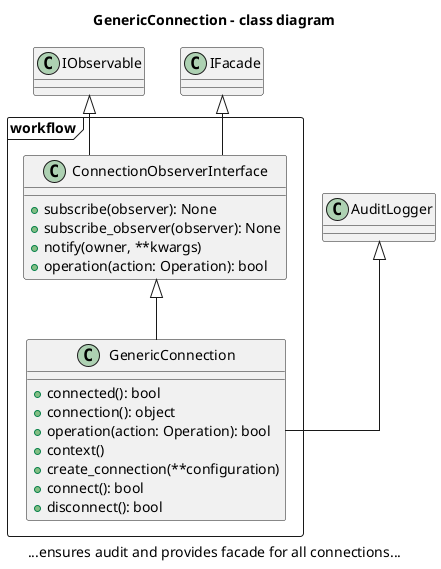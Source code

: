 @startuml

title GenericConnection - class diagram
caption ...ensures audit and provides facade for all connections...

skinparam linetype ortho
!pragma teoz true

frame "workflow" {
  class ConnectionObserverInterface {
    + subscribe(observer): None
    + subscribe_observer(observer): None
    + notify(owner, **kwargs)
    + operation(action: Operation): bool
  }
  class GenericConnection {
    + connected(): bool
    + connection(): object
    + operation(action: Operation): bool
    + context()
    + create_connection(**configuration)
    + connect(): bool
    + disconnect(): bool
  }
}
IObservable <|-- ConnectionObserverInterface
IFacade <|-- ConnectionObserverInterface
ConnectionObserverInterface <|-- GenericConnection
AuditLogger <|-- GenericConnection
@enduml
